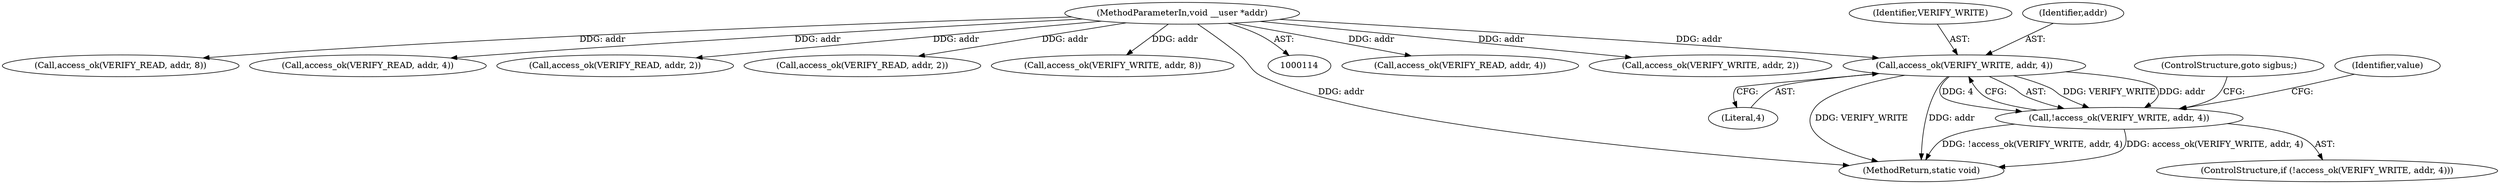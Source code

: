 digraph "0_linux_a8b0ca17b80e92faab46ee7179ba9e99ccb61233_12@pointer" {
"1000311" [label="(Call,access_ok(VERIFY_WRITE, addr, 4))"];
"1000116" [label="(MethodParameterIn,void __user *addr)"];
"1000310" [label="(Call,!access_ok(VERIFY_WRITE, addr, 4))"];
"1000312" [label="(Identifier,VERIFY_WRITE)"];
"1000234" [label="(Call,access_ok(VERIFY_READ, addr, 4))"];
"1000286" [label="(Call,access_ok(VERIFY_WRITE, addr, 2))"];
"1000309" [label="(ControlStructure,if (!access_ok(VERIFY_WRITE, addr, 4)))"];
"1000260" [label="(Call,access_ok(VERIFY_READ, addr, 8))"];
"1000184" [label="(Call,access_ok(VERIFY_READ, addr, 4))"];
"1000209" [label="(Call,access_ok(VERIFY_READ, addr, 2))"];
"1000314" [label="(Literal,4)"];
"1000315" [label="(ControlStructure,goto sigbus;)"];
"1000317" [label="(Identifier,value)"];
"1000159" [label="(Call,access_ok(VERIFY_READ, addr, 2))"];
"1000336" [label="(Call,access_ok(VERIFY_WRITE, addr, 8))"];
"1000416" [label="(MethodReturn,static void)"];
"1000311" [label="(Call,access_ok(VERIFY_WRITE, addr, 4))"];
"1000313" [label="(Identifier,addr)"];
"1000116" [label="(MethodParameterIn,void __user *addr)"];
"1000310" [label="(Call,!access_ok(VERIFY_WRITE, addr, 4))"];
"1000311" -> "1000310"  [label="AST: "];
"1000311" -> "1000314"  [label="CFG: "];
"1000312" -> "1000311"  [label="AST: "];
"1000313" -> "1000311"  [label="AST: "];
"1000314" -> "1000311"  [label="AST: "];
"1000310" -> "1000311"  [label="CFG: "];
"1000311" -> "1000416"  [label="DDG: VERIFY_WRITE"];
"1000311" -> "1000416"  [label="DDG: addr"];
"1000311" -> "1000310"  [label="DDG: VERIFY_WRITE"];
"1000311" -> "1000310"  [label="DDG: addr"];
"1000311" -> "1000310"  [label="DDG: 4"];
"1000116" -> "1000311"  [label="DDG: addr"];
"1000116" -> "1000114"  [label="AST: "];
"1000116" -> "1000416"  [label="DDG: addr"];
"1000116" -> "1000159"  [label="DDG: addr"];
"1000116" -> "1000184"  [label="DDG: addr"];
"1000116" -> "1000209"  [label="DDG: addr"];
"1000116" -> "1000234"  [label="DDG: addr"];
"1000116" -> "1000260"  [label="DDG: addr"];
"1000116" -> "1000286"  [label="DDG: addr"];
"1000116" -> "1000336"  [label="DDG: addr"];
"1000310" -> "1000309"  [label="AST: "];
"1000315" -> "1000310"  [label="CFG: "];
"1000317" -> "1000310"  [label="CFG: "];
"1000310" -> "1000416"  [label="DDG: !access_ok(VERIFY_WRITE, addr, 4)"];
"1000310" -> "1000416"  [label="DDG: access_ok(VERIFY_WRITE, addr, 4)"];
}
